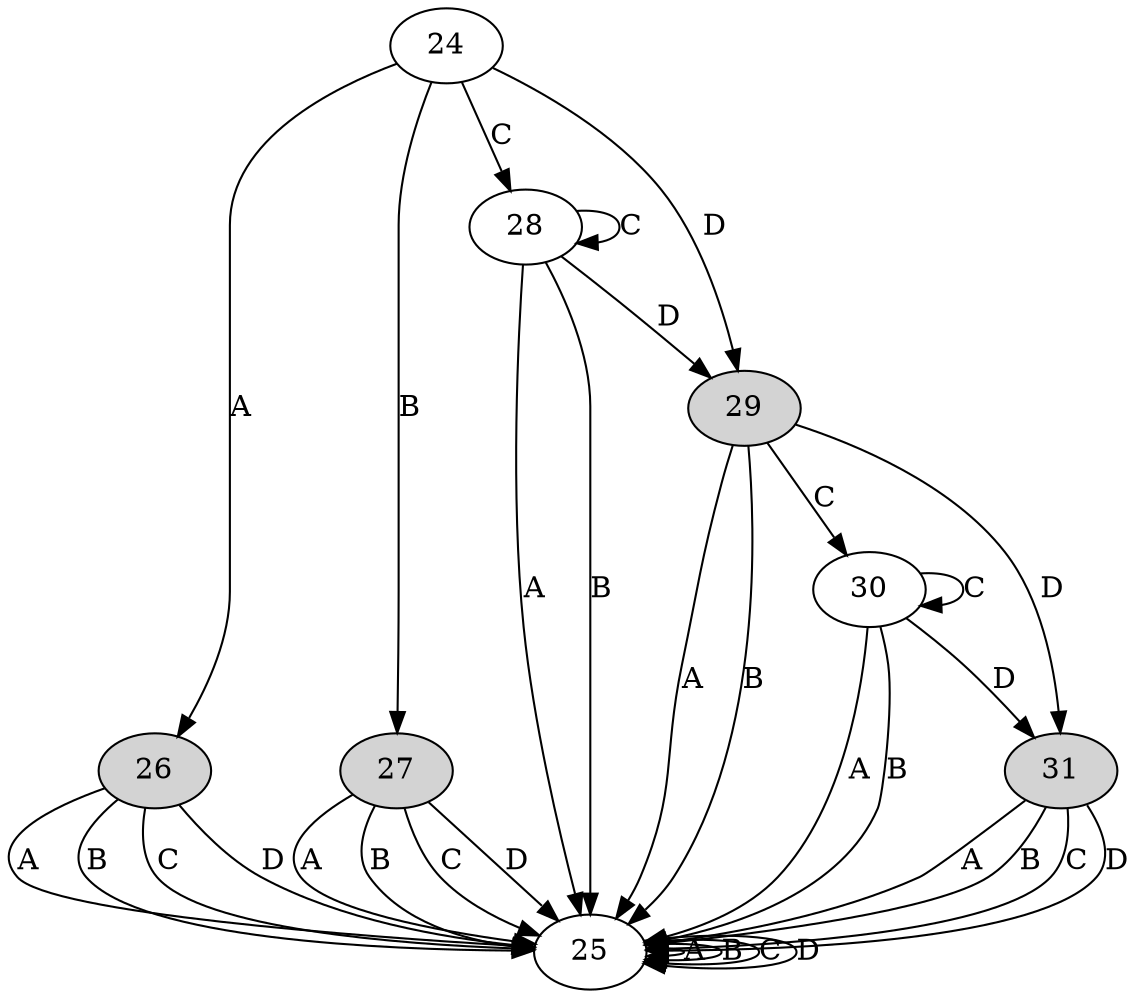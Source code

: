 digraph G {
24->26[label=A];24->27[label=B];24->28[label=C];24->29[label=D];25->25[label=A];25->25[label=B];25->25[label=C];25->25[label=D];26[style=filled]26->25[label=A];26->25[label=B];26->25[label=C];26->25[label=D];27[style=filled]27->25[label=A];27->25[label=B];27->25[label=C];27->25[label=D];28->25[label=A];28->25[label=B];28->28[label=C];28->29[label=D];29[style=filled]29->25[label=A];29->25[label=B];29->30[label=C];29->31[label=D];30->25[label=A];30->25[label=B];30->30[label=C];30->31[label=D];31[style=filled]31->25[label=A];31->25[label=B];31->25[label=C];31->25[label=D];}
